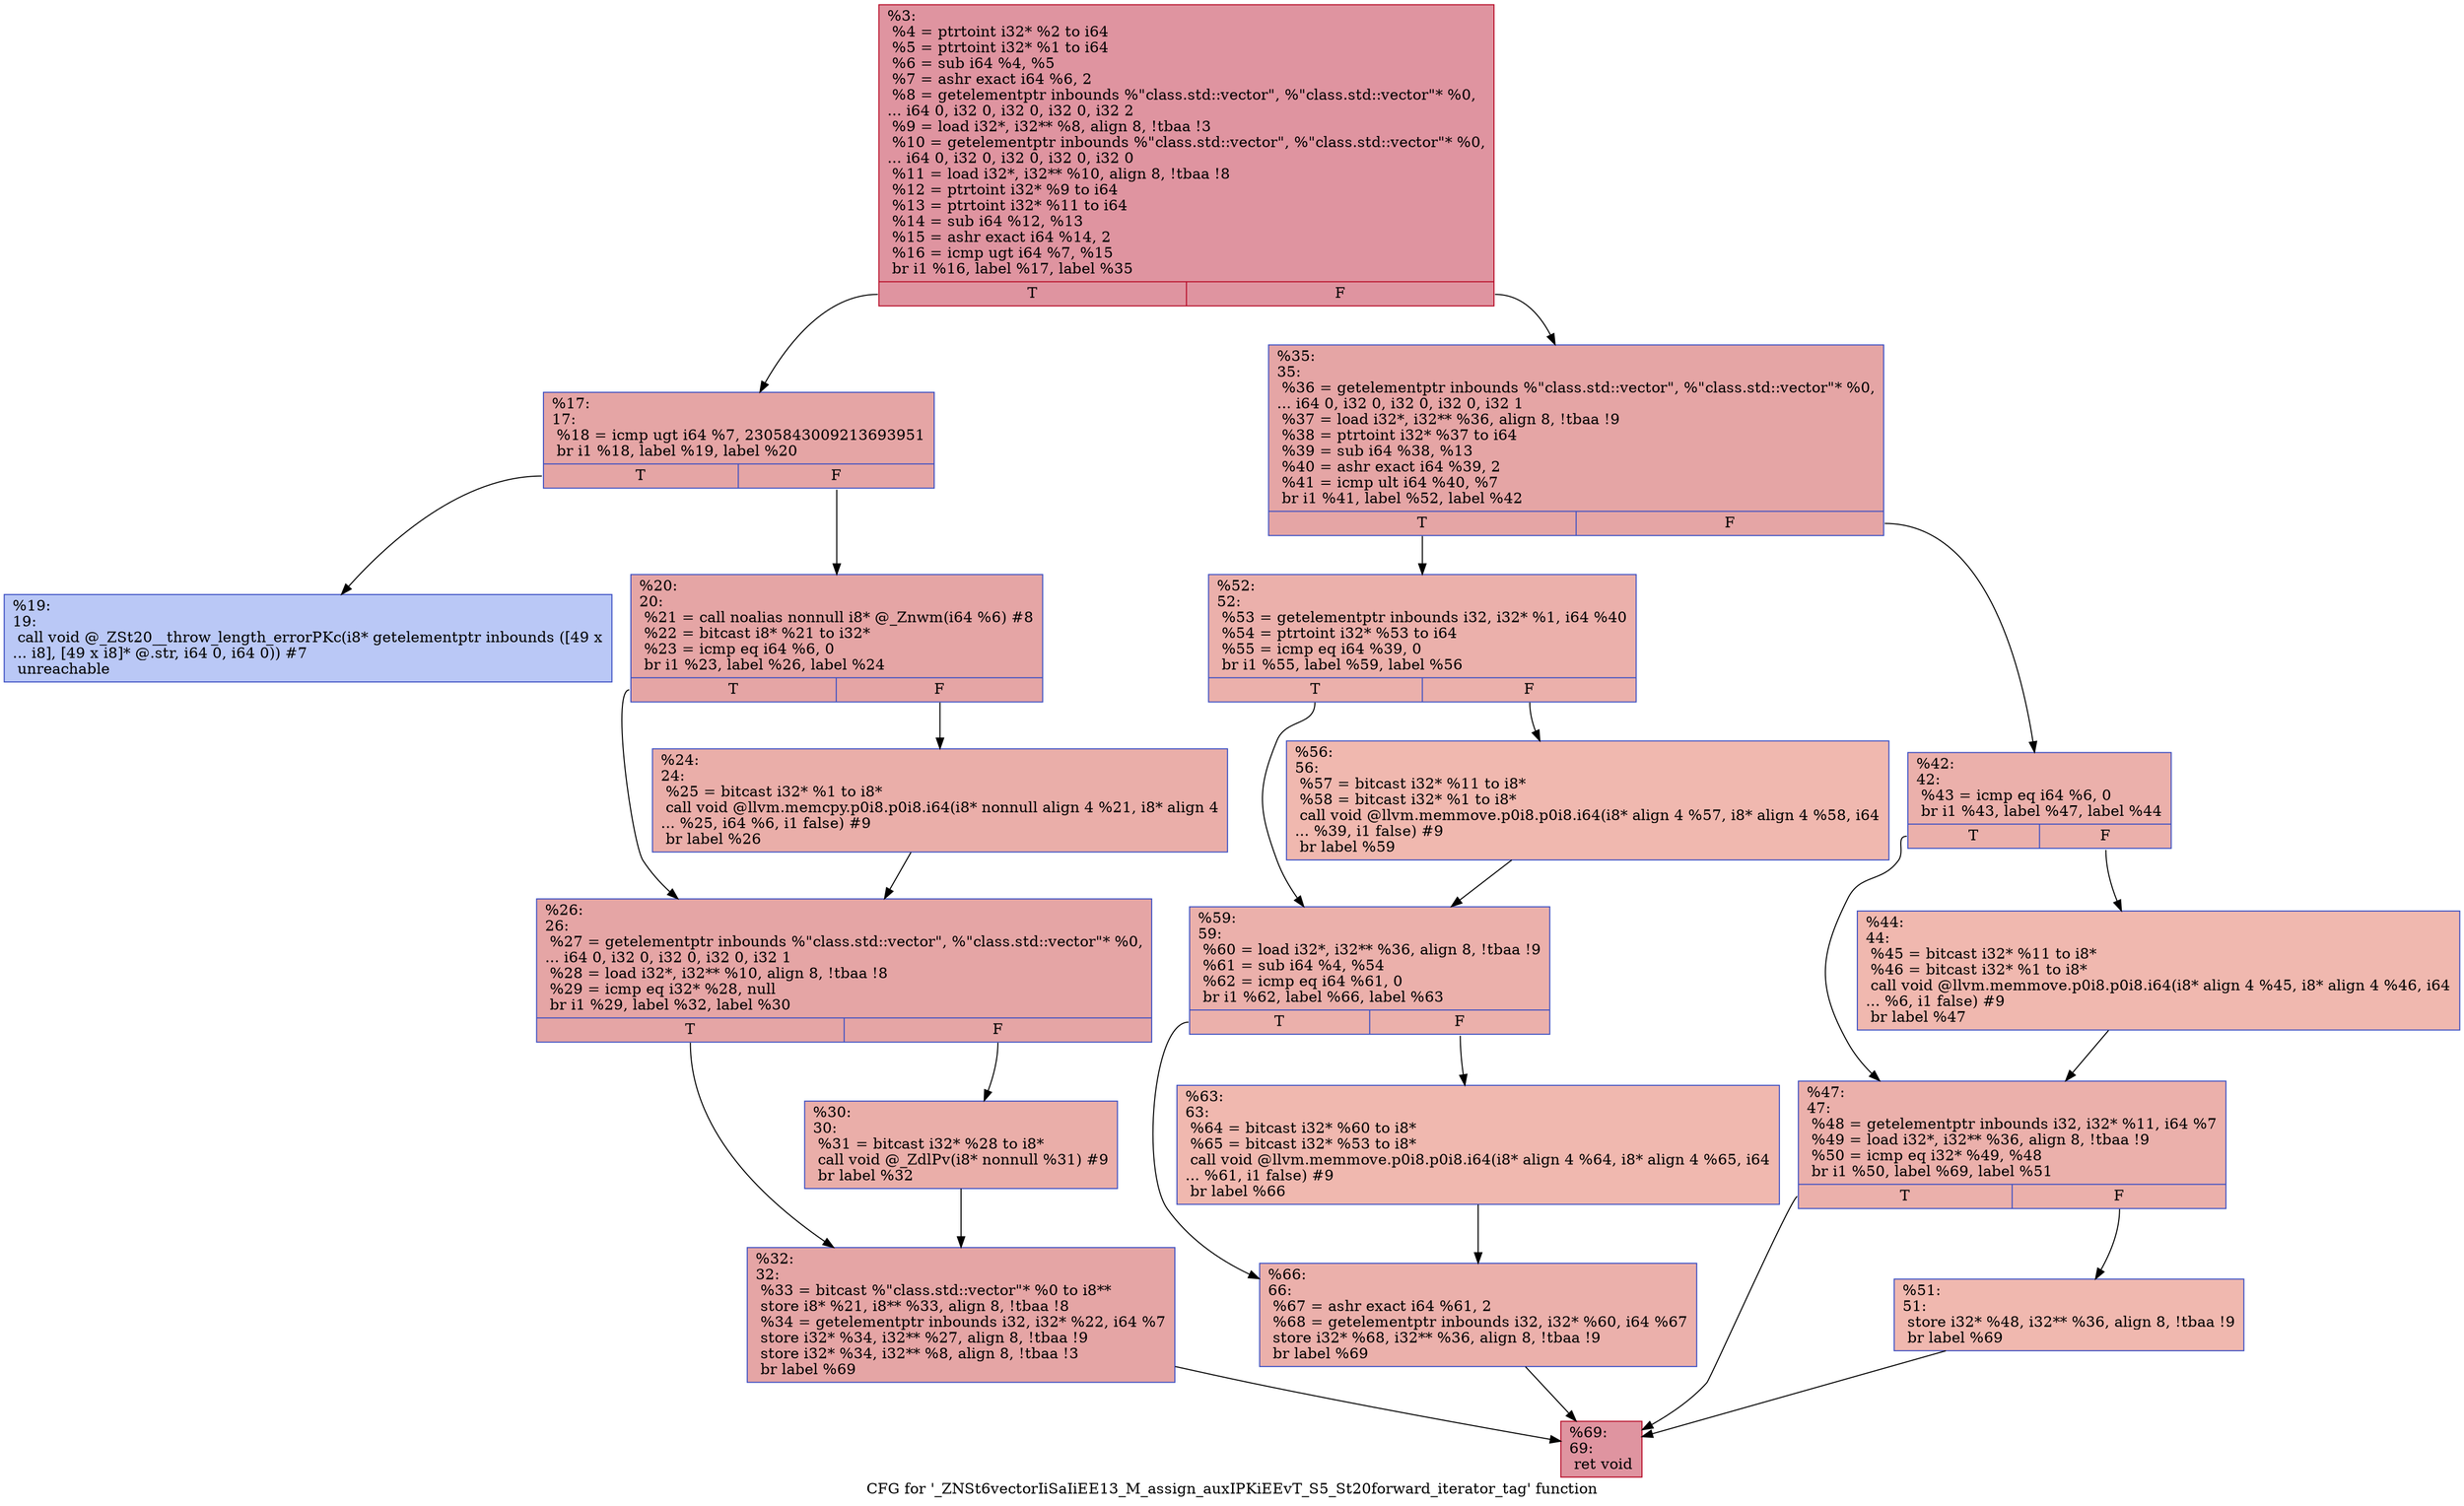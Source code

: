 digraph "CFG for '_ZNSt6vectorIiSaIiEE13_M_assign_auxIPKiEEvT_S5_St20forward_iterator_tag' function" {
	label="CFG for '_ZNSt6vectorIiSaIiEE13_M_assign_auxIPKiEEvT_S5_St20forward_iterator_tag' function";

	Node0x55d6d664b800 [shape=record,color="#b70d28ff", style=filled, fillcolor="#b70d2870",label="{%3:\l  %4 = ptrtoint i32* %2 to i64\l  %5 = ptrtoint i32* %1 to i64\l  %6 = sub i64 %4, %5\l  %7 = ashr exact i64 %6, 2\l  %8 = getelementptr inbounds %\"class.std::vector\", %\"class.std::vector\"* %0,\l... i64 0, i32 0, i32 0, i32 0, i32 2\l  %9 = load i32*, i32** %8, align 8, !tbaa !3\l  %10 = getelementptr inbounds %\"class.std::vector\", %\"class.std::vector\"* %0,\l... i64 0, i32 0, i32 0, i32 0, i32 0\l  %11 = load i32*, i32** %10, align 8, !tbaa !8\l  %12 = ptrtoint i32* %9 to i64\l  %13 = ptrtoint i32* %11 to i64\l  %14 = sub i64 %12, %13\l  %15 = ashr exact i64 %14, 2\l  %16 = icmp ugt i64 %7, %15\l  br i1 %16, label %17, label %35\l|{<s0>T|<s1>F}}"];
	Node0x55d6d664b800:s0 -> Node0x55d6d664b850;
	Node0x55d6d664b800:s1 -> Node0x55d6d664c290;
	Node0x55d6d664b850 [shape=record,color="#3d50c3ff", style=filled, fillcolor="#c5333470",label="{%17:\l17:                                               \l  %18 = icmp ugt i64 %7, 2305843009213693951\l  br i1 %18, label %19, label %20\l|{<s0>T|<s1>F}}"];
	Node0x55d6d664b850:s0 -> Node0x55d6d664c3d0;
	Node0x55d6d664b850:s1 -> Node0x55d6d664c420;
	Node0x55d6d664c3d0 [shape=record,color="#3d50c3ff", style=filled, fillcolor="#6282ea70",label="{%19:\l19:                                               \l  call void @_ZSt20__throw_length_errorPKc(i8* getelementptr inbounds ([49 x\l... i8], [49 x i8]* @.str, i64 0, i64 0)) #7\l  unreachable\l}"];
	Node0x55d6d664c420 [shape=record,color="#3d50c3ff", style=filled, fillcolor="#c5333470",label="{%20:\l20:                                               \l  %21 = call noalias nonnull i8* @_Znwm(i64 %6) #8\l  %22 = bitcast i8* %21 to i32*\l  %23 = icmp eq i64 %6, 0\l  br i1 %23, label %26, label %24\l|{<s0>T|<s1>F}}"];
	Node0x55d6d664c420:s0 -> Node0x55d6d664cb60;
	Node0x55d6d664c420:s1 -> Node0x55d6d664cbb0;
	Node0x55d6d664cbb0 [shape=record,color="#3d50c3ff", style=filled, fillcolor="#d0473d70",label="{%24:\l24:                                               \l  %25 = bitcast i32* %1 to i8*\l  call void @llvm.memcpy.p0i8.p0i8.i64(i8* nonnull align 4 %21, i8* align 4\l... %25, i64 %6, i1 false) #9\l  br label %26\l}"];
	Node0x55d6d664cbb0 -> Node0x55d6d664cb60;
	Node0x55d6d664cb60 [shape=record,color="#3d50c3ff", style=filled, fillcolor="#c5333470",label="{%26:\l26:                                               \l  %27 = getelementptr inbounds %\"class.std::vector\", %\"class.std::vector\"* %0,\l... i64 0, i32 0, i32 0, i32 0, i32 1\l  %28 = load i32*, i32** %10, align 8, !tbaa !8\l  %29 = icmp eq i32* %28, null\l  br i1 %29, label %32, label %30\l|{<s0>T|<s1>F}}"];
	Node0x55d6d664cb60:s0 -> Node0x55d6d664d310;
	Node0x55d6d664cb60:s1 -> Node0x55d6d664d360;
	Node0x55d6d664d360 [shape=record,color="#3d50c3ff", style=filled, fillcolor="#d0473d70",label="{%30:\l30:                                               \l  %31 = bitcast i32* %28 to i8*\l  call void @_ZdlPv(i8* nonnull %31) #9\l  br label %32\l}"];
	Node0x55d6d664d360 -> Node0x55d6d664d310;
	Node0x55d6d664d310 [shape=record,color="#3d50c3ff", style=filled, fillcolor="#c5333470",label="{%32:\l32:                                               \l  %33 = bitcast %\"class.std::vector\"* %0 to i8**\l  store i8* %21, i8** %33, align 8, !tbaa !8\l  %34 = getelementptr inbounds i32, i32* %22, i64 %7\l  store i32* %34, i32** %27, align 8, !tbaa !9\l  store i32* %34, i32** %8, align 8, !tbaa !3\l  br label %69\l}"];
	Node0x55d6d664d310 -> Node0x55d6d664df40;
	Node0x55d6d664c290 [shape=record,color="#3d50c3ff", style=filled, fillcolor="#c5333470",label="{%35:\l35:                                               \l  %36 = getelementptr inbounds %\"class.std::vector\", %\"class.std::vector\"* %0,\l... i64 0, i32 0, i32 0, i32 0, i32 1\l  %37 = load i32*, i32** %36, align 8, !tbaa !9\l  %38 = ptrtoint i32* %37 to i64\l  %39 = sub i64 %38, %13\l  %40 = ashr exact i64 %39, 2\l  %41 = icmp ult i64 %40, %7\l  br i1 %41, label %52, label %42\l|{<s0>T|<s1>F}}"];
	Node0x55d6d664c290:s0 -> Node0x55d6d664e3b0;
	Node0x55d6d664c290:s1 -> Node0x55d6d664e400;
	Node0x55d6d664e400 [shape=record,color="#3d50c3ff", style=filled, fillcolor="#d24b4070",label="{%42:\l42:                                               \l  %43 = icmp eq i64 %6, 0\l  br i1 %43, label %47, label %44\l|{<s0>T|<s1>F}}"];
	Node0x55d6d664e400:s0 -> Node0x55d6d664e590;
	Node0x55d6d664e400:s1 -> Node0x55d6d664e5e0;
	Node0x55d6d664e5e0 [shape=record,color="#3d50c3ff", style=filled, fillcolor="#dc5d4a70",label="{%44:\l44:                                               \l  %45 = bitcast i32* %11 to i8*\l  %46 = bitcast i32* %1 to i8*\l  call void @llvm.memmove.p0i8.p0i8.i64(i8* align 4 %45, i8* align 4 %46, i64\l... %6, i1 false) #9\l  br label %47\l}"];
	Node0x55d6d664e5e0 -> Node0x55d6d664e590;
	Node0x55d6d664e590 [shape=record,color="#3d50c3ff", style=filled, fillcolor="#d24b4070",label="{%47:\l47:                                               \l  %48 = getelementptr inbounds i32, i32* %11, i64 %7\l  %49 = load i32*, i32** %36, align 8, !tbaa !9\l  %50 = icmp eq i32* %49, %48\l  br i1 %50, label %69, label %51\l|{<s0>T|<s1>F}}"];
	Node0x55d6d664e590:s0 -> Node0x55d6d664df40;
	Node0x55d6d664e590:s1 -> Node0x55d6d664ecf0;
	Node0x55d6d664ecf0 [shape=record,color="#3d50c3ff", style=filled, fillcolor="#dc5d4a70",label="{%51:\l51:                                               \l  store i32* %48, i32** %36, align 8, !tbaa !9\l  br label %69\l}"];
	Node0x55d6d664ecf0 -> Node0x55d6d664df40;
	Node0x55d6d664e3b0 [shape=record,color="#3d50c3ff", style=filled, fillcolor="#d24b4070",label="{%52:\l52:                                               \l  %53 = getelementptr inbounds i32, i32* %1, i64 %40\l  %54 = ptrtoint i32* %53 to i64\l  %55 = icmp eq i64 %39, 0\l  br i1 %55, label %59, label %56\l|{<s0>T|<s1>F}}"];
	Node0x55d6d664e3b0:s0 -> Node0x55d6d664f090;
	Node0x55d6d664e3b0:s1 -> Node0x55d6d664f0e0;
	Node0x55d6d664f0e0 [shape=record,color="#3d50c3ff", style=filled, fillcolor="#dc5d4a70",label="{%56:\l56:                                               \l  %57 = bitcast i32* %11 to i8*\l  %58 = bitcast i32* %1 to i8*\l  call void @llvm.memmove.p0i8.p0i8.i64(i8* align 4 %57, i8* align 4 %58, i64\l... %39, i1 false) #9\l  br label %59\l}"];
	Node0x55d6d664f0e0 -> Node0x55d6d664f090;
	Node0x55d6d664f090 [shape=record,color="#3d50c3ff", style=filled, fillcolor="#d24b4070",label="{%59:\l59:                                               \l  %60 = load i32*, i32** %36, align 8, !tbaa !9\l  %61 = sub i64 %4, %54\l  %62 = icmp eq i64 %61, 0\l  br i1 %62, label %66, label %63\l|{<s0>T|<s1>F}}"];
	Node0x55d6d664f090:s0 -> Node0x55d6d664f660;
	Node0x55d6d664f090:s1 -> Node0x55d6d664f6b0;
	Node0x55d6d664f6b0 [shape=record,color="#3d50c3ff", style=filled, fillcolor="#dc5d4a70",label="{%63:\l63:                                               \l  %64 = bitcast i32* %60 to i8*\l  %65 = bitcast i32* %53 to i8*\l  call void @llvm.memmove.p0i8.p0i8.i64(i8* align 4 %64, i8* align 4 %65, i64\l... %61, i1 false) #9\l  br label %66\l}"];
	Node0x55d6d664f6b0 -> Node0x55d6d664f660;
	Node0x55d6d664f660 [shape=record,color="#3d50c3ff", style=filled, fillcolor="#d24b4070",label="{%66:\l66:                                               \l  %67 = ashr exact i64 %61, 2\l  %68 = getelementptr inbounds i32, i32* %60, i64 %67\l  store i32* %68, i32** %36, align 8, !tbaa !9\l  br label %69\l}"];
	Node0x55d6d664f660 -> Node0x55d6d664df40;
	Node0x55d6d664df40 [shape=record,color="#b70d28ff", style=filled, fillcolor="#b70d2870",label="{%69:\l69:                                               \l  ret void\l}"];
}
